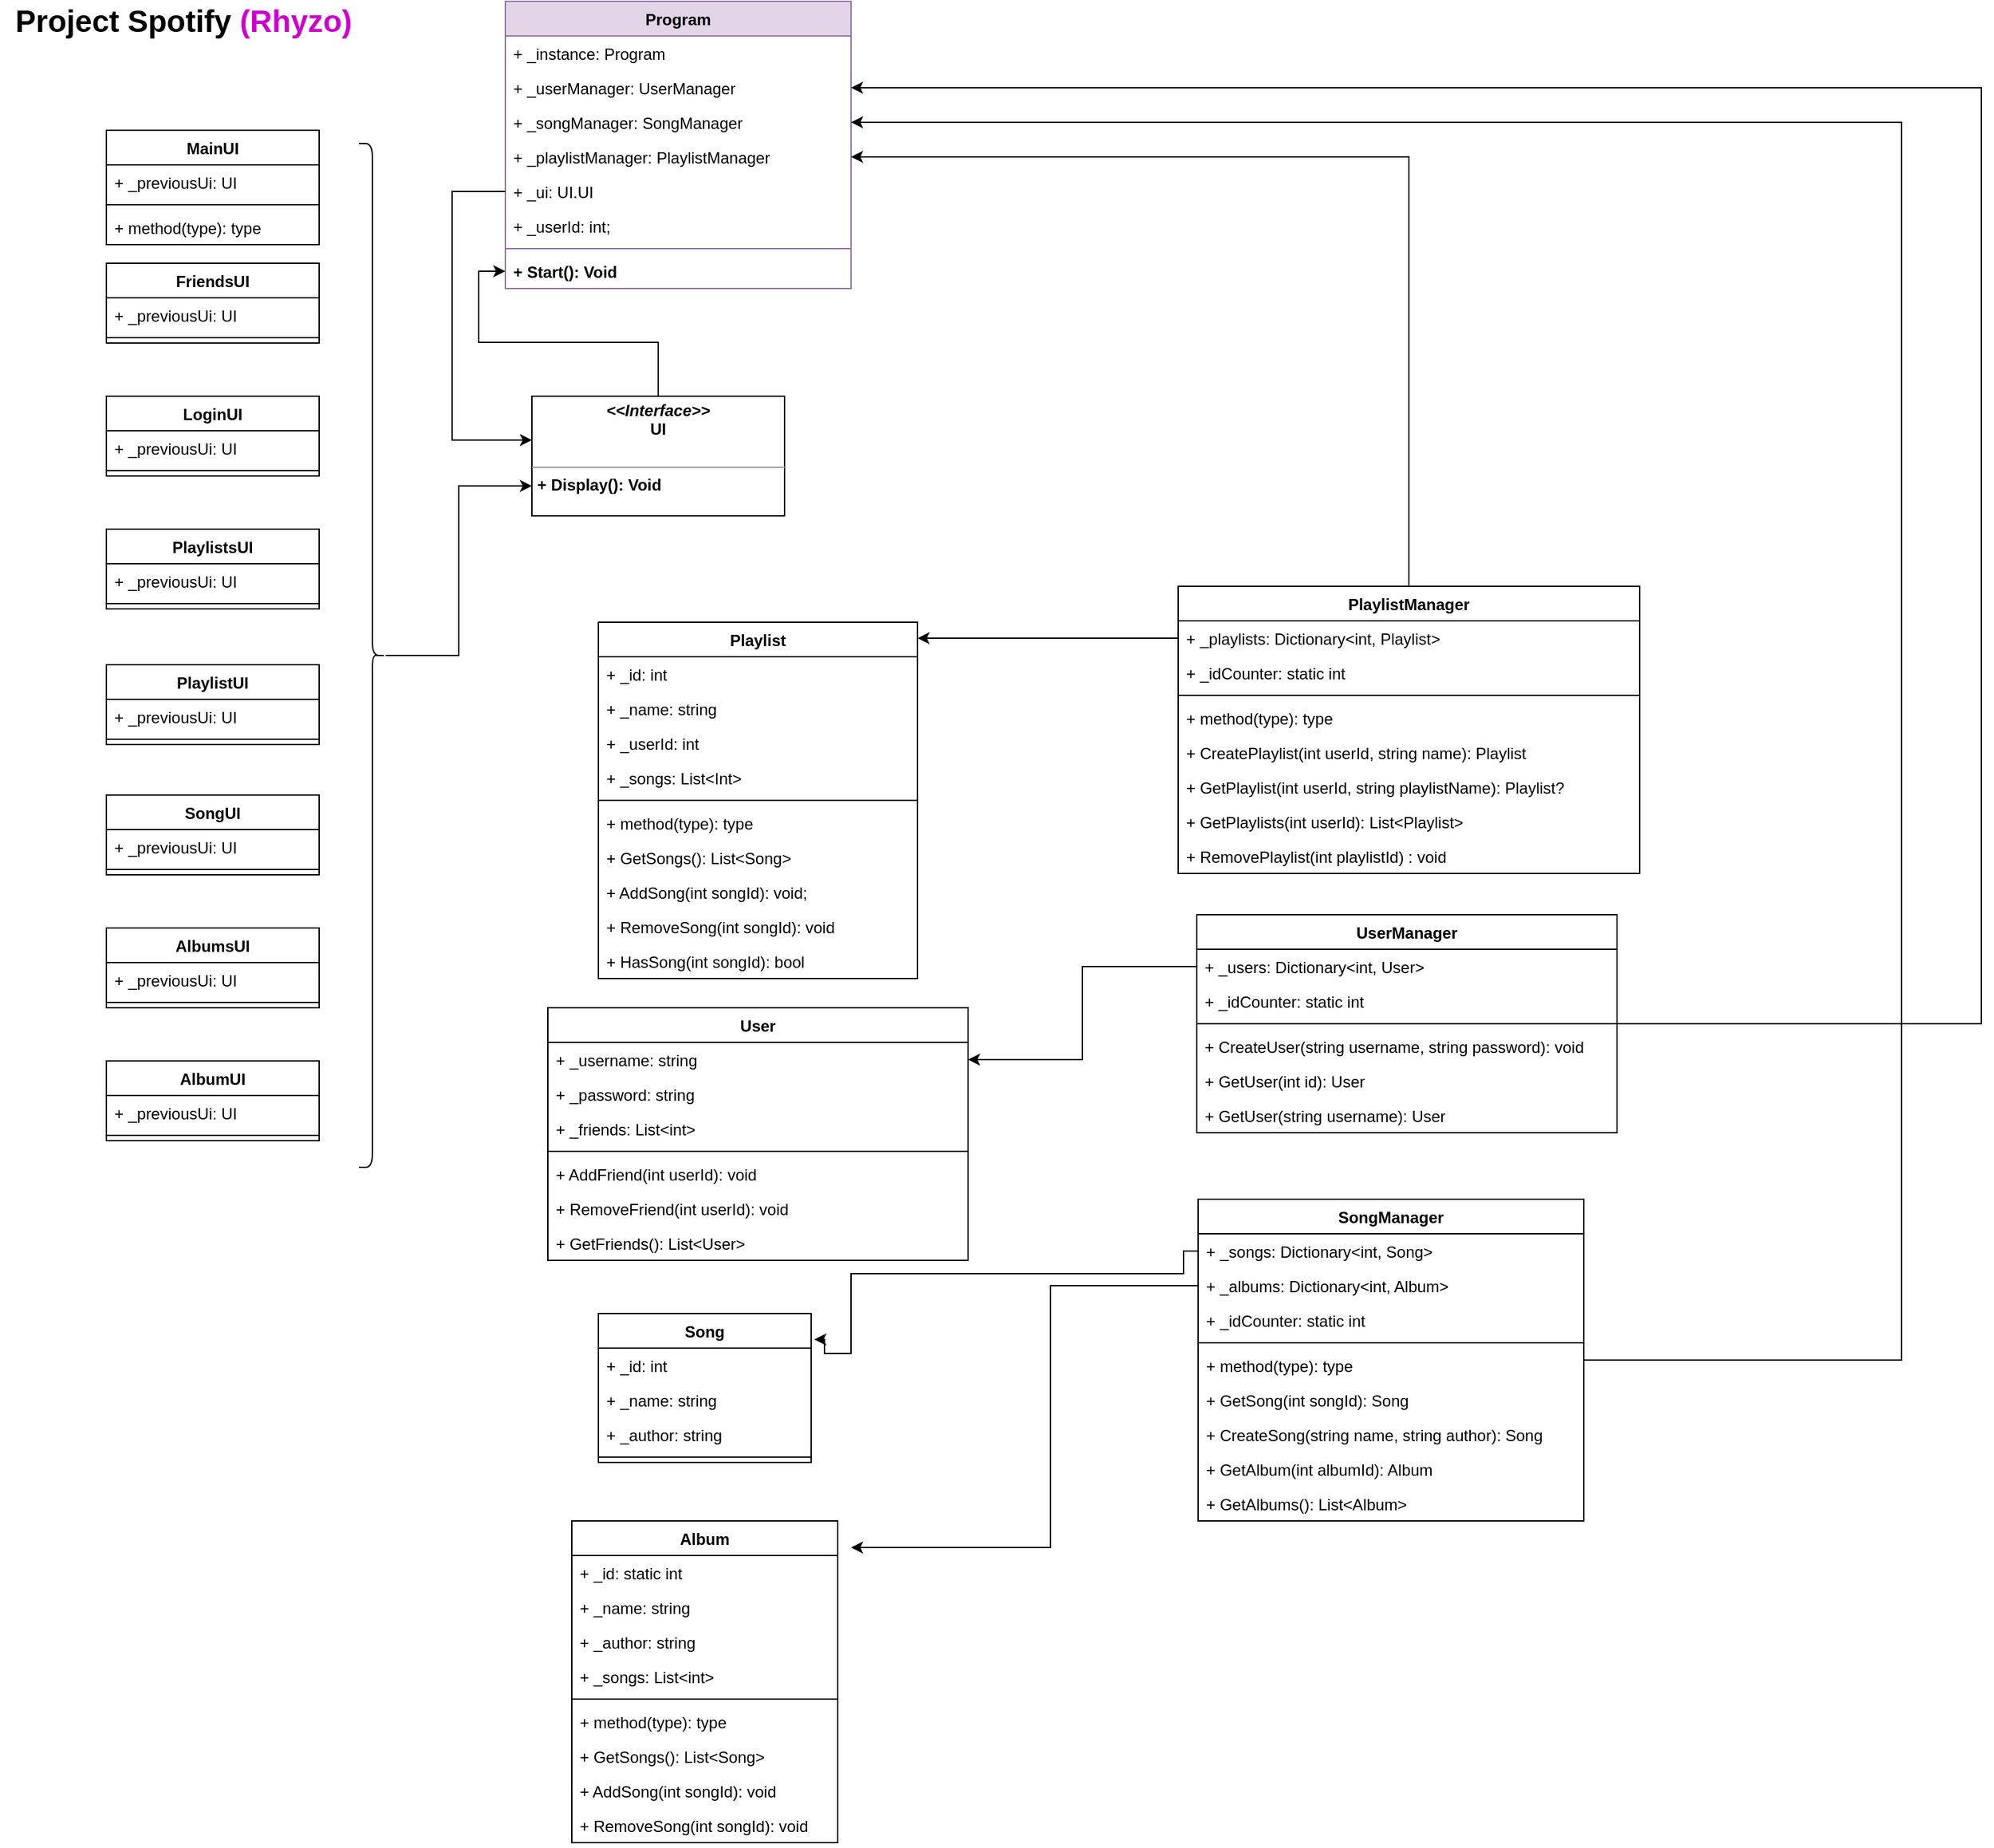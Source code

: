 <mxfile version="20.7.4" type="device"><diagram id="C5RBs43oDa-KdzZeNtuy" name="Page-1"><mxGraphModel dx="2876" dy="1194" grid="1" gridSize="10" guides="1" tooltips="1" connect="1" arrows="1" fold="1" page="1" pageScale="1" pageWidth="827" pageHeight="1169" math="0" shadow="0"><root><mxCell id="WIyWlLk6GJQsqaUBKTNV-0"/><mxCell id="WIyWlLk6GJQsqaUBKTNV-1" parent="WIyWlLk6GJQsqaUBKTNV-0"/><mxCell id="LzGMutSQ2VKWTXAso-Hn-4" value="&lt;b&gt;&lt;font style=&quot;font-size: 23px;&quot;&gt;&amp;nbsp;Project Spotify &lt;font color=&quot;#cc00cc&quot;&gt;(Rhyzo)&lt;/font&gt;&lt;/font&gt;&lt;/b&gt;" style="text;html=1;strokeColor=none;fillColor=none;align=center;verticalAlign=middle;whiteSpace=wrap;rounded=0;labelBackgroundColor=none;" parent="WIyWlLk6GJQsqaUBKTNV-1" vertex="1"><mxGeometry x="-790" y="43" width="270" height="30" as="geometry"/></mxCell><mxCell id="PO6BDkCqUuhwMi_kupe9-6" value="Program&#10;&#10;" style="swimlane;fontStyle=1;align=center;verticalAlign=top;childLayout=stackLayout;horizontal=1;startSize=26;horizontalStack=0;resizeParent=1;resizeParentMax=0;resizeLast=0;collapsible=1;marginBottom=0;fillColor=#e1d5e7;strokeColor=#9673a6;fontColor=#000000;" vertex="1" parent="WIyWlLk6GJQsqaUBKTNV-1"><mxGeometry x="-410" y="43" width="260" height="216" as="geometry"/></mxCell><mxCell id="PO6BDkCqUuhwMi_kupe9-7" value="+ _instance: Program&#10;" style="text;strokeColor=none;fillColor=none;align=left;verticalAlign=top;spacingLeft=4;spacingRight=4;overflow=hidden;rotatable=0;points=[[0,0.5],[1,0.5]];portConstraint=eastwest;fontStyle=0" vertex="1" parent="PO6BDkCqUuhwMi_kupe9-6"><mxGeometry y="26" width="260" height="26" as="geometry"/></mxCell><mxCell id="PO6BDkCqUuhwMi_kupe9-11" value="+ _userManager: UserManager&#10;" style="text;strokeColor=none;fillColor=none;align=left;verticalAlign=top;spacingLeft=4;spacingRight=4;overflow=hidden;rotatable=0;points=[[0,0.5],[1,0.5]];portConstraint=eastwest;fontStyle=0" vertex="1" parent="PO6BDkCqUuhwMi_kupe9-6"><mxGeometry y="52" width="260" height="26" as="geometry"/></mxCell><mxCell id="PO6BDkCqUuhwMi_kupe9-13" value="+ _songManager: SongManager" style="text;strokeColor=none;fillColor=none;align=left;verticalAlign=top;spacingLeft=4;spacingRight=4;overflow=hidden;rotatable=0;points=[[0,0.5],[1,0.5]];portConstraint=eastwest;fontStyle=0" vertex="1" parent="PO6BDkCqUuhwMi_kupe9-6"><mxGeometry y="78" width="260" height="26" as="geometry"/></mxCell><mxCell id="PO6BDkCqUuhwMi_kupe9-12" value="+ _playlistManager: PlaylistManager" style="text;strokeColor=none;fillColor=none;align=left;verticalAlign=top;spacingLeft=4;spacingRight=4;overflow=hidden;rotatable=0;points=[[0,0.5],[1,0.5]];portConstraint=eastwest;fontStyle=0" vertex="1" parent="PO6BDkCqUuhwMi_kupe9-6"><mxGeometry y="104" width="260" height="26" as="geometry"/></mxCell><mxCell id="PO6BDkCqUuhwMi_kupe9-14" value="+ _ui: UI.UI" style="text;strokeColor=none;fillColor=none;align=left;verticalAlign=top;spacingLeft=4;spacingRight=4;overflow=hidden;rotatable=0;points=[[0,0.5],[1,0.5]];portConstraint=eastwest;fontStyle=0" vertex="1" parent="PO6BDkCqUuhwMi_kupe9-6"><mxGeometry y="130" width="260" height="26" as="geometry"/></mxCell><mxCell id="PO6BDkCqUuhwMi_kupe9-15" value="+ _userId: int;" style="text;strokeColor=none;fillColor=none;align=left;verticalAlign=top;spacingLeft=4;spacingRight=4;overflow=hidden;rotatable=0;points=[[0,0.5],[1,0.5]];portConstraint=eastwest;fontStyle=0" vertex="1" parent="PO6BDkCqUuhwMi_kupe9-6"><mxGeometry y="156" width="260" height="26" as="geometry"/></mxCell><mxCell id="PO6BDkCqUuhwMi_kupe9-8" value="" style="line;strokeWidth=1;fillColor=none;align=left;verticalAlign=middle;spacingTop=-1;spacingLeft=3;spacingRight=3;rotatable=0;labelPosition=right;points=[];portConstraint=eastwest;strokeColor=inherit;" vertex="1" parent="PO6BDkCqUuhwMi_kupe9-6"><mxGeometry y="182" width="260" height="8" as="geometry"/></mxCell><mxCell id="PO6BDkCqUuhwMi_kupe9-9" value="+ Start(): Void" style="text;strokeColor=none;fillColor=none;align=left;verticalAlign=top;spacingLeft=4;spacingRight=4;overflow=hidden;rotatable=0;points=[[0,0.5],[1,0.5]];portConstraint=eastwest;fontStyle=1" vertex="1" parent="PO6BDkCqUuhwMi_kupe9-6"><mxGeometry y="190" width="260" height="26" as="geometry"/></mxCell><mxCell id="PO6BDkCqUuhwMi_kupe9-20" value="Playlist" style="swimlane;fontStyle=1;align=center;verticalAlign=top;childLayout=stackLayout;horizontal=1;startSize=26;horizontalStack=0;resizeParent=1;resizeParentMax=0;resizeLast=0;collapsible=1;marginBottom=0;" vertex="1" parent="WIyWlLk6GJQsqaUBKTNV-1"><mxGeometry x="-340" y="510" width="240" height="268" as="geometry"/></mxCell><mxCell id="PO6BDkCqUuhwMi_kupe9-21" value="+ _id: int" style="text;strokeColor=none;fillColor=none;align=left;verticalAlign=top;spacingLeft=4;spacingRight=4;overflow=hidden;rotatable=0;points=[[0,0.5],[1,0.5]];portConstraint=eastwest;" vertex="1" parent="PO6BDkCqUuhwMi_kupe9-20"><mxGeometry y="26" width="240" height="26" as="geometry"/></mxCell><mxCell id="PO6BDkCqUuhwMi_kupe9-24" value="+ _name: string" style="text;strokeColor=none;fillColor=none;align=left;verticalAlign=top;spacingLeft=4;spacingRight=4;overflow=hidden;rotatable=0;points=[[0,0.5],[1,0.5]];portConstraint=eastwest;" vertex="1" parent="PO6BDkCqUuhwMi_kupe9-20"><mxGeometry y="52" width="240" height="26" as="geometry"/></mxCell><mxCell id="PO6BDkCqUuhwMi_kupe9-25" value="+ _userId: int" style="text;strokeColor=none;fillColor=none;align=left;verticalAlign=top;spacingLeft=4;spacingRight=4;overflow=hidden;rotatable=0;points=[[0,0.5],[1,0.5]];portConstraint=eastwest;" vertex="1" parent="PO6BDkCqUuhwMi_kupe9-20"><mxGeometry y="78" width="240" height="26" as="geometry"/></mxCell><mxCell id="PO6BDkCqUuhwMi_kupe9-26" value="+ _songs: List&lt;Int&gt;" style="text;strokeColor=none;fillColor=none;align=left;verticalAlign=top;spacingLeft=4;spacingRight=4;overflow=hidden;rotatable=0;points=[[0,0.5],[1,0.5]];portConstraint=eastwest;" vertex="1" parent="PO6BDkCqUuhwMi_kupe9-20"><mxGeometry y="104" width="240" height="26" as="geometry"/></mxCell><mxCell id="PO6BDkCqUuhwMi_kupe9-22" value="" style="line;strokeWidth=1;fillColor=none;align=left;verticalAlign=middle;spacingTop=-1;spacingLeft=3;spacingRight=3;rotatable=0;labelPosition=right;points=[];portConstraint=eastwest;strokeColor=inherit;" vertex="1" parent="PO6BDkCqUuhwMi_kupe9-20"><mxGeometry y="130" width="240" height="8" as="geometry"/></mxCell><mxCell id="PO6BDkCqUuhwMi_kupe9-23" value="+ method(type): type" style="text;strokeColor=none;fillColor=none;align=left;verticalAlign=top;spacingLeft=4;spacingRight=4;overflow=hidden;rotatable=0;points=[[0,0.5],[1,0.5]];portConstraint=eastwest;" vertex="1" parent="PO6BDkCqUuhwMi_kupe9-20"><mxGeometry y="138" width="240" height="26" as="geometry"/></mxCell><mxCell id="PO6BDkCqUuhwMi_kupe9-27" value="+ GetSongs(): List&lt;Song&gt;" style="text;strokeColor=none;fillColor=none;align=left;verticalAlign=top;spacingLeft=4;spacingRight=4;overflow=hidden;rotatable=0;points=[[0,0.5],[1,0.5]];portConstraint=eastwest;" vertex="1" parent="PO6BDkCqUuhwMi_kupe9-20"><mxGeometry y="164" width="240" height="26" as="geometry"/></mxCell><mxCell id="PO6BDkCqUuhwMi_kupe9-28" value="+ AddSong(int songId): void;" style="text;strokeColor=none;fillColor=none;align=left;verticalAlign=top;spacingLeft=4;spacingRight=4;overflow=hidden;rotatable=0;points=[[0,0.5],[1,0.5]];portConstraint=eastwest;" vertex="1" parent="PO6BDkCqUuhwMi_kupe9-20"><mxGeometry y="190" width="240" height="26" as="geometry"/></mxCell><mxCell id="PO6BDkCqUuhwMi_kupe9-29" value="+ RemoveSong(int songId): void" style="text;strokeColor=none;fillColor=none;align=left;verticalAlign=top;spacingLeft=4;spacingRight=4;overflow=hidden;rotatable=0;points=[[0,0.5],[1,0.5]];portConstraint=eastwest;" vertex="1" parent="PO6BDkCqUuhwMi_kupe9-20"><mxGeometry y="216" width="240" height="26" as="geometry"/></mxCell><mxCell id="PO6BDkCqUuhwMi_kupe9-30" value="+ HasSong(int songId): bool" style="text;strokeColor=none;fillColor=none;align=left;verticalAlign=top;spacingLeft=4;spacingRight=4;overflow=hidden;rotatable=0;points=[[0,0.5],[1,0.5]];portConstraint=eastwest;" vertex="1" parent="PO6BDkCqUuhwMi_kupe9-20"><mxGeometry y="242" width="240" height="26" as="geometry"/></mxCell><mxCell id="PO6BDkCqUuhwMi_kupe9-187" style="edgeStyle=orthogonalEdgeStyle;rounded=0;orthogonalLoop=1;jettySize=auto;html=1;entryX=1;entryY=0.5;entryDx=0;entryDy=0;fontColor=#000000;" edge="1" parent="WIyWlLk6GJQsqaUBKTNV-1" source="PO6BDkCqUuhwMi_kupe9-31" target="PO6BDkCqUuhwMi_kupe9-12"><mxGeometry relative="1" as="geometry"/></mxCell><mxCell id="PO6BDkCqUuhwMi_kupe9-31" value="PlaylistManager" style="swimlane;fontStyle=1;align=center;verticalAlign=top;childLayout=stackLayout;horizontal=1;startSize=26;horizontalStack=0;resizeParent=1;resizeParentMax=0;resizeLast=0;collapsible=1;marginBottom=0;" vertex="1" parent="WIyWlLk6GJQsqaUBKTNV-1"><mxGeometry x="96" y="483" width="347" height="216" as="geometry"/></mxCell><mxCell id="PO6BDkCqUuhwMi_kupe9-32" value="+ _playlists: Dictionary&lt;int, Playlist&gt;" style="text;strokeColor=none;fillColor=none;align=left;verticalAlign=top;spacingLeft=4;spacingRight=4;overflow=hidden;rotatable=0;points=[[0,0.5],[1,0.5]];portConstraint=eastwest;" vertex="1" parent="PO6BDkCqUuhwMi_kupe9-31"><mxGeometry y="26" width="347" height="26" as="geometry"/></mxCell><mxCell id="PO6BDkCqUuhwMi_kupe9-35" value="+ _idCounter: static int" style="text;strokeColor=none;fillColor=none;align=left;verticalAlign=top;spacingLeft=4;spacingRight=4;overflow=hidden;rotatable=0;points=[[0,0.5],[1,0.5]];portConstraint=eastwest;" vertex="1" parent="PO6BDkCqUuhwMi_kupe9-31"><mxGeometry y="52" width="347" height="26" as="geometry"/></mxCell><mxCell id="PO6BDkCqUuhwMi_kupe9-33" value="" style="line;strokeWidth=1;fillColor=none;align=left;verticalAlign=middle;spacingTop=-1;spacingLeft=3;spacingRight=3;rotatable=0;labelPosition=right;points=[];portConstraint=eastwest;strokeColor=inherit;" vertex="1" parent="PO6BDkCqUuhwMi_kupe9-31"><mxGeometry y="78" width="347" height="8" as="geometry"/></mxCell><mxCell id="PO6BDkCqUuhwMi_kupe9-34" value="+ method(type): type" style="text;strokeColor=none;fillColor=none;align=left;verticalAlign=top;spacingLeft=4;spacingRight=4;overflow=hidden;rotatable=0;points=[[0,0.5],[1,0.5]];portConstraint=eastwest;" vertex="1" parent="PO6BDkCqUuhwMi_kupe9-31"><mxGeometry y="86" width="347" height="26" as="geometry"/></mxCell><mxCell id="PO6BDkCqUuhwMi_kupe9-36" value="+ CreatePlaylist(int userId, string name): Playlist" style="text;strokeColor=none;fillColor=none;align=left;verticalAlign=top;spacingLeft=4;spacingRight=4;overflow=hidden;rotatable=0;points=[[0,0.5],[1,0.5]];portConstraint=eastwest;" vertex="1" parent="PO6BDkCqUuhwMi_kupe9-31"><mxGeometry y="112" width="347" height="26" as="geometry"/></mxCell><mxCell id="PO6BDkCqUuhwMi_kupe9-37" value="+ GetPlaylist(int userId, string playlistName): Playlist?" style="text;strokeColor=none;fillColor=none;align=left;verticalAlign=top;spacingLeft=4;spacingRight=4;overflow=hidden;rotatable=0;points=[[0,0.5],[1,0.5]];portConstraint=eastwest;" vertex="1" parent="PO6BDkCqUuhwMi_kupe9-31"><mxGeometry y="138" width="347" height="26" as="geometry"/></mxCell><mxCell id="PO6BDkCqUuhwMi_kupe9-38" value="+ GetPlaylists(int userId): List&lt;Playlist&gt;" style="text;strokeColor=none;fillColor=none;align=left;verticalAlign=top;spacingLeft=4;spacingRight=4;overflow=hidden;rotatable=0;points=[[0,0.5],[1,0.5]];portConstraint=eastwest;" vertex="1" parent="PO6BDkCqUuhwMi_kupe9-31"><mxGeometry y="164" width="347" height="26" as="geometry"/></mxCell><mxCell id="PO6BDkCqUuhwMi_kupe9-39" value="+ RemovePlaylist(int playlistId) : void" style="text;strokeColor=none;fillColor=none;align=left;verticalAlign=top;spacingLeft=4;spacingRight=4;overflow=hidden;rotatable=0;points=[[0,0.5],[1,0.5]];portConstraint=eastwest;" vertex="1" parent="PO6BDkCqUuhwMi_kupe9-31"><mxGeometry y="190" width="347" height="26" as="geometry"/></mxCell><mxCell id="PO6BDkCqUuhwMi_kupe9-40" value="Album" style="swimlane;fontStyle=1;align=center;verticalAlign=top;childLayout=stackLayout;horizontal=1;startSize=26;horizontalStack=0;resizeParent=1;resizeParentMax=0;resizeLast=0;collapsible=1;marginBottom=0;" vertex="1" parent="WIyWlLk6GJQsqaUBKTNV-1"><mxGeometry x="-360" y="1186" width="200" height="242" as="geometry"/></mxCell><mxCell id="PO6BDkCqUuhwMi_kupe9-41" value="+ _id: static int" style="text;strokeColor=none;fillColor=none;align=left;verticalAlign=top;spacingLeft=4;spacingRight=4;overflow=hidden;rotatable=0;points=[[0,0.5],[1,0.5]];portConstraint=eastwest;" vertex="1" parent="PO6BDkCqUuhwMi_kupe9-40"><mxGeometry y="26" width="200" height="26" as="geometry"/></mxCell><mxCell id="PO6BDkCqUuhwMi_kupe9-44" value="+ _name: string" style="text;strokeColor=none;fillColor=none;align=left;verticalAlign=top;spacingLeft=4;spacingRight=4;overflow=hidden;rotatable=0;points=[[0,0.5],[1,0.5]];portConstraint=eastwest;" vertex="1" parent="PO6BDkCqUuhwMi_kupe9-40"><mxGeometry y="52" width="200" height="26" as="geometry"/></mxCell><mxCell id="PO6BDkCqUuhwMi_kupe9-45" value="+ _author: string" style="text;strokeColor=none;fillColor=none;align=left;verticalAlign=top;spacingLeft=4;spacingRight=4;overflow=hidden;rotatable=0;points=[[0,0.5],[1,0.5]];portConstraint=eastwest;" vertex="1" parent="PO6BDkCqUuhwMi_kupe9-40"><mxGeometry y="78" width="200" height="26" as="geometry"/></mxCell><mxCell id="PO6BDkCqUuhwMi_kupe9-46" value="+ _songs: List&lt;int&gt;" style="text;strokeColor=none;fillColor=none;align=left;verticalAlign=top;spacingLeft=4;spacingRight=4;overflow=hidden;rotatable=0;points=[[0,0.5],[1,0.5]];portConstraint=eastwest;" vertex="1" parent="PO6BDkCqUuhwMi_kupe9-40"><mxGeometry y="104" width="200" height="26" as="geometry"/></mxCell><mxCell id="PO6BDkCqUuhwMi_kupe9-42" value="" style="line;strokeWidth=1;fillColor=none;align=left;verticalAlign=middle;spacingTop=-1;spacingLeft=3;spacingRight=3;rotatable=0;labelPosition=right;points=[];portConstraint=eastwest;strokeColor=inherit;" vertex="1" parent="PO6BDkCqUuhwMi_kupe9-40"><mxGeometry y="130" width="200" height="8" as="geometry"/></mxCell><mxCell id="PO6BDkCqUuhwMi_kupe9-43" value="+ method(type): type" style="text;strokeColor=none;fillColor=none;align=left;verticalAlign=top;spacingLeft=4;spacingRight=4;overflow=hidden;rotatable=0;points=[[0,0.5],[1,0.5]];portConstraint=eastwest;" vertex="1" parent="PO6BDkCqUuhwMi_kupe9-40"><mxGeometry y="138" width="200" height="26" as="geometry"/></mxCell><mxCell id="PO6BDkCqUuhwMi_kupe9-47" value="+ GetSongs(): List&lt;Song&gt;" style="text;strokeColor=none;fillColor=none;align=left;verticalAlign=top;spacingLeft=4;spacingRight=4;overflow=hidden;rotatable=0;points=[[0,0.5],[1,0.5]];portConstraint=eastwest;" vertex="1" parent="PO6BDkCqUuhwMi_kupe9-40"><mxGeometry y="164" width="200" height="26" as="geometry"/></mxCell><mxCell id="PO6BDkCqUuhwMi_kupe9-48" value="+ AddSong(int songId): void" style="text;strokeColor=none;fillColor=none;align=left;verticalAlign=top;spacingLeft=4;spacingRight=4;overflow=hidden;rotatable=0;points=[[0,0.5],[1,0.5]];portConstraint=eastwest;" vertex="1" parent="PO6BDkCqUuhwMi_kupe9-40"><mxGeometry y="190" width="200" height="26" as="geometry"/></mxCell><mxCell id="PO6BDkCqUuhwMi_kupe9-49" value="+ RemoveSong(int songId): void" style="text;strokeColor=none;fillColor=none;align=left;verticalAlign=top;spacingLeft=4;spacingRight=4;overflow=hidden;rotatable=0;points=[[0,0.5],[1,0.5]];portConstraint=eastwest;" vertex="1" parent="PO6BDkCqUuhwMi_kupe9-40"><mxGeometry y="216" width="200" height="26" as="geometry"/></mxCell><mxCell id="PO6BDkCqUuhwMi_kupe9-50" value="Song" style="swimlane;fontStyle=1;align=center;verticalAlign=top;childLayout=stackLayout;horizontal=1;startSize=26;horizontalStack=0;resizeParent=1;resizeParentMax=0;resizeLast=0;collapsible=1;marginBottom=0;" vertex="1" parent="WIyWlLk6GJQsqaUBKTNV-1"><mxGeometry x="-340" y="1030" width="160" height="112" as="geometry"/></mxCell><mxCell id="PO6BDkCqUuhwMi_kupe9-51" value="+ _id: int" style="text;strokeColor=none;fillColor=none;align=left;verticalAlign=top;spacingLeft=4;spacingRight=4;overflow=hidden;rotatable=0;points=[[0,0.5],[1,0.5]];portConstraint=eastwest;" vertex="1" parent="PO6BDkCqUuhwMi_kupe9-50"><mxGeometry y="26" width="160" height="26" as="geometry"/></mxCell><mxCell id="PO6BDkCqUuhwMi_kupe9-54" value="+ _name: string" style="text;strokeColor=none;fillColor=none;align=left;verticalAlign=top;spacingLeft=4;spacingRight=4;overflow=hidden;rotatable=0;points=[[0,0.5],[1,0.5]];portConstraint=eastwest;" vertex="1" parent="PO6BDkCqUuhwMi_kupe9-50"><mxGeometry y="52" width="160" height="26" as="geometry"/></mxCell><mxCell id="PO6BDkCqUuhwMi_kupe9-55" value="+ _author: string" style="text;strokeColor=none;fillColor=none;align=left;verticalAlign=top;spacingLeft=4;spacingRight=4;overflow=hidden;rotatable=0;points=[[0,0.5],[1,0.5]];portConstraint=eastwest;" vertex="1" parent="PO6BDkCqUuhwMi_kupe9-50"><mxGeometry y="78" width="160" height="26" as="geometry"/></mxCell><mxCell id="PO6BDkCqUuhwMi_kupe9-52" value="" style="line;strokeWidth=1;fillColor=none;align=left;verticalAlign=middle;spacingTop=-1;spacingLeft=3;spacingRight=3;rotatable=0;labelPosition=right;points=[];portConstraint=eastwest;strokeColor=inherit;" vertex="1" parent="PO6BDkCqUuhwMi_kupe9-50"><mxGeometry y="104" width="160" height="8" as="geometry"/></mxCell><mxCell id="PO6BDkCqUuhwMi_kupe9-188" style="edgeStyle=orthogonalEdgeStyle;rounded=0;orthogonalLoop=1;jettySize=auto;html=1;entryX=1;entryY=0.5;entryDx=0;entryDy=0;fontColor=#000000;" edge="1" parent="WIyWlLk6GJQsqaUBKTNV-1" source="PO6BDkCqUuhwMi_kupe9-57" target="PO6BDkCqUuhwMi_kupe9-13"><mxGeometry relative="1" as="geometry"><Array as="points"><mxPoint x="640" y="1065"/><mxPoint x="640" y="134"/></Array></mxGeometry></mxCell><mxCell id="PO6BDkCqUuhwMi_kupe9-57" value="SongManager" style="swimlane;fontStyle=1;align=center;verticalAlign=top;childLayout=stackLayout;horizontal=1;startSize=26;horizontalStack=0;resizeParent=1;resizeParentMax=0;resizeLast=0;collapsible=1;marginBottom=0;" vertex="1" parent="WIyWlLk6GJQsqaUBKTNV-1"><mxGeometry x="111" y="944" width="290" height="242" as="geometry"/></mxCell><mxCell id="PO6BDkCqUuhwMi_kupe9-58" value="+ _songs: Dictionary&lt;int, Song&gt;" style="text;strokeColor=none;fillColor=none;align=left;verticalAlign=top;spacingLeft=4;spacingRight=4;overflow=hidden;rotatable=0;points=[[0,0.5],[1,0.5]];portConstraint=eastwest;" vertex="1" parent="PO6BDkCqUuhwMi_kupe9-57"><mxGeometry y="26" width="290" height="26" as="geometry"/></mxCell><mxCell id="PO6BDkCqUuhwMi_kupe9-61" value="+ _albums: Dictionary&lt;int, Album&gt;" style="text;strokeColor=none;fillColor=none;align=left;verticalAlign=top;spacingLeft=4;spacingRight=4;overflow=hidden;rotatable=0;points=[[0,0.5],[1,0.5]];portConstraint=eastwest;" vertex="1" parent="PO6BDkCqUuhwMi_kupe9-57"><mxGeometry y="52" width="290" height="26" as="geometry"/></mxCell><mxCell id="PO6BDkCqUuhwMi_kupe9-62" value="+ _idCounter: static int" style="text;strokeColor=none;fillColor=none;align=left;verticalAlign=top;spacingLeft=4;spacingRight=4;overflow=hidden;rotatable=0;points=[[0,0.5],[1,0.5]];portConstraint=eastwest;" vertex="1" parent="PO6BDkCqUuhwMi_kupe9-57"><mxGeometry y="78" width="290" height="26" as="geometry"/></mxCell><mxCell id="PO6BDkCqUuhwMi_kupe9-59" value="" style="line;strokeWidth=1;fillColor=none;align=left;verticalAlign=middle;spacingTop=-1;spacingLeft=3;spacingRight=3;rotatable=0;labelPosition=right;points=[];portConstraint=eastwest;strokeColor=inherit;" vertex="1" parent="PO6BDkCqUuhwMi_kupe9-57"><mxGeometry y="104" width="290" height="8" as="geometry"/></mxCell><mxCell id="PO6BDkCqUuhwMi_kupe9-60" value="+ method(type): type" style="text;strokeColor=none;fillColor=none;align=left;verticalAlign=top;spacingLeft=4;spacingRight=4;overflow=hidden;rotatable=0;points=[[0,0.5],[1,0.5]];portConstraint=eastwest;" vertex="1" parent="PO6BDkCqUuhwMi_kupe9-57"><mxGeometry y="112" width="290" height="26" as="geometry"/></mxCell><mxCell id="PO6BDkCqUuhwMi_kupe9-63" value="+ GetSong(int songId): Song" style="text;strokeColor=none;fillColor=none;align=left;verticalAlign=top;spacingLeft=4;spacingRight=4;overflow=hidden;rotatable=0;points=[[0,0.5],[1,0.5]];portConstraint=eastwest;" vertex="1" parent="PO6BDkCqUuhwMi_kupe9-57"><mxGeometry y="138" width="290" height="26" as="geometry"/></mxCell><mxCell id="PO6BDkCqUuhwMi_kupe9-64" value="+ CreateSong(string name, string author): Song" style="text;strokeColor=none;fillColor=none;align=left;verticalAlign=top;spacingLeft=4;spacingRight=4;overflow=hidden;rotatable=0;points=[[0,0.5],[1,0.5]];portConstraint=eastwest;" vertex="1" parent="PO6BDkCqUuhwMi_kupe9-57"><mxGeometry y="164" width="290" height="26" as="geometry"/></mxCell><mxCell id="PO6BDkCqUuhwMi_kupe9-65" value="+ GetAlbum(int albumId): Album" style="text;strokeColor=none;fillColor=none;align=left;verticalAlign=top;spacingLeft=4;spacingRight=4;overflow=hidden;rotatable=0;points=[[0,0.5],[1,0.5]];portConstraint=eastwest;" vertex="1" parent="PO6BDkCqUuhwMi_kupe9-57"><mxGeometry y="190" width="290" height="26" as="geometry"/></mxCell><mxCell id="PO6BDkCqUuhwMi_kupe9-66" value="+ GetAlbums(): List&lt;Album&gt;" style="text;strokeColor=none;fillColor=none;align=left;verticalAlign=top;spacingLeft=4;spacingRight=4;overflow=hidden;rotatable=0;points=[[0,0.5],[1,0.5]];portConstraint=eastwest;" vertex="1" parent="PO6BDkCqUuhwMi_kupe9-57"><mxGeometry y="216" width="290" height="26" as="geometry"/></mxCell><mxCell id="PO6BDkCqUuhwMi_kupe9-122" style="edgeStyle=orthogonalEdgeStyle;rounded=0;orthogonalLoop=1;jettySize=auto;html=1;entryX=0;entryY=0.5;entryDx=0;entryDy=0;" edge="1" parent="WIyWlLk6GJQsqaUBKTNV-1" source="PO6BDkCqUuhwMi_kupe9-77" target="PO6BDkCqUuhwMi_kupe9-9"><mxGeometry relative="1" as="geometry"/></mxCell><mxCell id="PO6BDkCqUuhwMi_kupe9-77" value="&lt;p style=&quot;margin:0px;margin-top:4px;text-align:center;&quot;&gt;&lt;b&gt;&lt;i&gt;&amp;lt;&amp;lt;Interface&amp;gt;&amp;gt;&lt;/i&gt;&lt;br&gt;UI&lt;/b&gt;&lt;/p&gt;&lt;b&gt;&lt;br&gt;&lt;/b&gt;&lt;hr size=&quot;1&quot;&gt;&lt;p style=&quot;margin:0px;margin-left:4px;&quot;&gt;&lt;b&gt;+ Display(): Void&lt;br&gt;&lt;/b&gt;&lt;br&gt;&lt;/p&gt;" style="verticalAlign=top;align=left;overflow=fill;fontSize=12;fontFamily=Helvetica;html=1;" vertex="1" parent="WIyWlLk6GJQsqaUBKTNV-1"><mxGeometry x="-390" y="340" width="190" height="90" as="geometry"/></mxCell><mxCell id="PO6BDkCqUuhwMi_kupe9-98" value="User" style="swimlane;fontStyle=1;align=center;verticalAlign=top;childLayout=stackLayout;horizontal=1;startSize=26;horizontalStack=0;resizeParent=1;resizeParentMax=0;resizeLast=0;collapsible=1;marginBottom=0;" vertex="1" parent="WIyWlLk6GJQsqaUBKTNV-1"><mxGeometry x="-378" y="800" width="316" height="190" as="geometry"/></mxCell><mxCell id="PO6BDkCqUuhwMi_kupe9-99" value="+ _username: string" style="text;strokeColor=none;fillColor=none;align=left;verticalAlign=top;spacingLeft=4;spacingRight=4;overflow=hidden;rotatable=0;points=[[0,0.5],[1,0.5]];portConstraint=eastwest;" vertex="1" parent="PO6BDkCqUuhwMi_kupe9-98"><mxGeometry y="26" width="316" height="26" as="geometry"/></mxCell><mxCell id="PO6BDkCqUuhwMi_kupe9-102" value="+ _password: string" style="text;strokeColor=none;fillColor=none;align=left;verticalAlign=top;spacingLeft=4;spacingRight=4;overflow=hidden;rotatable=0;points=[[0,0.5],[1,0.5]];portConstraint=eastwest;" vertex="1" parent="PO6BDkCqUuhwMi_kupe9-98"><mxGeometry y="52" width="316" height="26" as="geometry"/></mxCell><mxCell id="PO6BDkCqUuhwMi_kupe9-103" value="+ _friends: List&lt;int&gt;" style="text;strokeColor=none;fillColor=none;align=left;verticalAlign=top;spacingLeft=4;spacingRight=4;overflow=hidden;rotatable=0;points=[[0,0.5],[1,0.5]];portConstraint=eastwest;" vertex="1" parent="PO6BDkCqUuhwMi_kupe9-98"><mxGeometry y="78" width="316" height="26" as="geometry"/></mxCell><mxCell id="PO6BDkCqUuhwMi_kupe9-100" value="" style="line;strokeWidth=1;fillColor=none;align=left;verticalAlign=middle;spacingTop=-1;spacingLeft=3;spacingRight=3;rotatable=0;labelPosition=right;points=[];portConstraint=eastwest;strokeColor=inherit;" vertex="1" parent="PO6BDkCqUuhwMi_kupe9-98"><mxGeometry y="104" width="316" height="8" as="geometry"/></mxCell><mxCell id="PO6BDkCqUuhwMi_kupe9-104" value="+ AddFriend(int userId): void" style="text;strokeColor=none;fillColor=none;align=left;verticalAlign=top;spacingLeft=4;spacingRight=4;overflow=hidden;rotatable=0;points=[[0,0.5],[1,0.5]];portConstraint=eastwest;" vertex="1" parent="PO6BDkCqUuhwMi_kupe9-98"><mxGeometry y="112" width="316" height="26" as="geometry"/></mxCell><mxCell id="PO6BDkCqUuhwMi_kupe9-101" value="+ RemoveFriend(int userId): void" style="text;strokeColor=none;fillColor=none;align=left;verticalAlign=top;spacingLeft=4;spacingRight=4;overflow=hidden;rotatable=0;points=[[0,0.5],[1,0.5]];portConstraint=eastwest;" vertex="1" parent="PO6BDkCqUuhwMi_kupe9-98"><mxGeometry y="138" width="316" height="26" as="geometry"/></mxCell><mxCell id="PO6BDkCqUuhwMi_kupe9-105" value="+ GetFriends(): List&lt;User&gt;" style="text;strokeColor=none;fillColor=none;align=left;verticalAlign=top;spacingLeft=4;spacingRight=4;overflow=hidden;rotatable=0;points=[[0,0.5],[1,0.5]];portConstraint=eastwest;" vertex="1" parent="PO6BDkCqUuhwMi_kupe9-98"><mxGeometry y="164" width="316" height="26" as="geometry"/></mxCell><mxCell id="PO6BDkCqUuhwMi_kupe9-186" style="edgeStyle=orthogonalEdgeStyle;rounded=0;orthogonalLoop=1;jettySize=auto;html=1;entryX=1;entryY=0.5;entryDx=0;entryDy=0;fontColor=#000000;" edge="1" parent="WIyWlLk6GJQsqaUBKTNV-1" source="PO6BDkCqUuhwMi_kupe9-106" target="PO6BDkCqUuhwMi_kupe9-11"><mxGeometry relative="1" as="geometry"><Array as="points"><mxPoint x="700" y="812"/><mxPoint x="700" y="108"/></Array></mxGeometry></mxCell><mxCell id="PO6BDkCqUuhwMi_kupe9-106" value="UserManager" style="swimlane;fontStyle=1;align=center;verticalAlign=top;childLayout=stackLayout;horizontal=1;startSize=26;horizontalStack=0;resizeParent=1;resizeParentMax=0;resizeLast=0;collapsible=1;marginBottom=0;" vertex="1" parent="WIyWlLk6GJQsqaUBKTNV-1"><mxGeometry x="110" y="730" width="316" height="164" as="geometry"/></mxCell><mxCell id="PO6BDkCqUuhwMi_kupe9-107" value="+ _users: Dictionary&lt;int, User&gt;" style="text;strokeColor=none;fillColor=none;align=left;verticalAlign=top;spacingLeft=4;spacingRight=4;overflow=hidden;rotatable=0;points=[[0,0.5],[1,0.5]];portConstraint=eastwest;" vertex="1" parent="PO6BDkCqUuhwMi_kupe9-106"><mxGeometry y="26" width="316" height="26" as="geometry"/></mxCell><mxCell id="PO6BDkCqUuhwMi_kupe9-114" value="+ _idCounter: static int" style="text;strokeColor=none;fillColor=none;align=left;verticalAlign=top;spacingLeft=4;spacingRight=4;overflow=hidden;rotatable=0;points=[[0,0.5],[1,0.5]];portConstraint=eastwest;" vertex="1" parent="PO6BDkCqUuhwMi_kupe9-106"><mxGeometry y="52" width="316" height="26" as="geometry"/></mxCell><mxCell id="PO6BDkCqUuhwMi_kupe9-110" value="" style="line;strokeWidth=1;fillColor=none;align=left;verticalAlign=middle;spacingTop=-1;spacingLeft=3;spacingRight=3;rotatable=0;labelPosition=right;points=[];portConstraint=eastwest;strokeColor=inherit;" vertex="1" parent="PO6BDkCqUuhwMi_kupe9-106"><mxGeometry y="78" width="316" height="8" as="geometry"/></mxCell><mxCell id="PO6BDkCqUuhwMi_kupe9-113" value="+ CreateUser(string username, string password): void" style="text;strokeColor=none;fillColor=none;align=left;verticalAlign=top;spacingLeft=4;spacingRight=4;overflow=hidden;rotatable=0;points=[[0,0.5],[1,0.5]];portConstraint=eastwest;" vertex="1" parent="PO6BDkCqUuhwMi_kupe9-106"><mxGeometry y="86" width="316" height="26" as="geometry"/></mxCell><mxCell id="PO6BDkCqUuhwMi_kupe9-115" value="+ GetUser(int id): User" style="text;strokeColor=none;fillColor=none;align=left;verticalAlign=top;spacingLeft=4;spacingRight=4;overflow=hidden;rotatable=0;points=[[0,0.5],[1,0.5]];portConstraint=eastwest;" vertex="1" parent="PO6BDkCqUuhwMi_kupe9-106"><mxGeometry y="112" width="316" height="26" as="geometry"/></mxCell><mxCell id="PO6BDkCqUuhwMi_kupe9-116" value="+ GetUser(string username): User" style="text;strokeColor=none;fillColor=none;align=left;verticalAlign=top;spacingLeft=4;spacingRight=4;overflow=hidden;rotatable=0;points=[[0,0.5],[1,0.5]];portConstraint=eastwest;" vertex="1" parent="PO6BDkCqUuhwMi_kupe9-106"><mxGeometry y="138" width="316" height="26" as="geometry"/></mxCell><mxCell id="PO6BDkCqUuhwMi_kupe9-123" value="AlbumsUI" style="swimlane;fontStyle=1;align=center;verticalAlign=top;childLayout=stackLayout;horizontal=1;startSize=26;horizontalStack=0;resizeParent=1;resizeParentMax=0;resizeLast=0;collapsible=1;marginBottom=0;fillColor=none;" vertex="1" parent="WIyWlLk6GJQsqaUBKTNV-1"><mxGeometry x="-710" y="740" width="160" height="60" as="geometry"/></mxCell><mxCell id="PO6BDkCqUuhwMi_kupe9-124" value="+ _previousUi: UI" style="text;strokeColor=none;fillColor=none;align=left;verticalAlign=top;spacingLeft=4;spacingRight=4;overflow=hidden;rotatable=0;points=[[0,0.5],[1,0.5]];portConstraint=eastwest;" vertex="1" parent="PO6BDkCqUuhwMi_kupe9-123"><mxGeometry y="26" width="160" height="26" as="geometry"/></mxCell><mxCell id="PO6BDkCqUuhwMi_kupe9-125" value="" style="line;strokeWidth=1;fillColor=none;align=left;verticalAlign=middle;spacingTop=-1;spacingLeft=3;spacingRight=3;rotatable=0;labelPosition=right;points=[];portConstraint=eastwest;strokeColor=inherit;" vertex="1" parent="PO6BDkCqUuhwMi_kupe9-123"><mxGeometry y="52" width="160" height="8" as="geometry"/></mxCell><mxCell id="PO6BDkCqUuhwMi_kupe9-127" value="FriendsUI" style="swimlane;fontStyle=1;align=center;verticalAlign=top;childLayout=stackLayout;horizontal=1;startSize=26;horizontalStack=0;resizeParent=1;resizeParentMax=0;resizeLast=0;collapsible=1;marginBottom=0;fillColor=none;" vertex="1" parent="WIyWlLk6GJQsqaUBKTNV-1"><mxGeometry x="-710" y="240" width="160" height="60" as="geometry"/></mxCell><mxCell id="PO6BDkCqUuhwMi_kupe9-128" value="+ _previousUi: UI" style="text;strokeColor=none;fillColor=none;align=left;verticalAlign=top;spacingLeft=4;spacingRight=4;overflow=hidden;rotatable=0;points=[[0,0.5],[1,0.5]];portConstraint=eastwest;" vertex="1" parent="PO6BDkCqUuhwMi_kupe9-127"><mxGeometry y="26" width="160" height="26" as="geometry"/></mxCell><mxCell id="PO6BDkCqUuhwMi_kupe9-129" value="" style="line;strokeWidth=1;fillColor=none;align=left;verticalAlign=middle;spacingTop=-1;spacingLeft=3;spacingRight=3;rotatable=0;labelPosition=right;points=[];portConstraint=eastwest;strokeColor=inherit;" vertex="1" parent="PO6BDkCqUuhwMi_kupe9-127"><mxGeometry y="52" width="160" height="8" as="geometry"/></mxCell><mxCell id="PO6BDkCqUuhwMi_kupe9-131" value="AlbumUI" style="swimlane;fontStyle=1;align=center;verticalAlign=top;childLayout=stackLayout;horizontal=1;startSize=26;horizontalStack=0;resizeParent=1;resizeParentMax=0;resizeLast=0;collapsible=1;marginBottom=0;fillColor=none;" vertex="1" parent="WIyWlLk6GJQsqaUBKTNV-1"><mxGeometry x="-710" y="840" width="160" height="60" as="geometry"/></mxCell><mxCell id="PO6BDkCqUuhwMi_kupe9-132" value="+ _previousUi: UI" style="text;strokeColor=none;fillColor=none;align=left;verticalAlign=top;spacingLeft=4;spacingRight=4;overflow=hidden;rotatable=0;points=[[0,0.5],[1,0.5]];portConstraint=eastwest;" vertex="1" parent="PO6BDkCqUuhwMi_kupe9-131"><mxGeometry y="26" width="160" height="26" as="geometry"/></mxCell><mxCell id="PO6BDkCqUuhwMi_kupe9-133" value="" style="line;strokeWidth=1;fillColor=none;align=left;verticalAlign=middle;spacingTop=-1;spacingLeft=3;spacingRight=3;rotatable=0;labelPosition=right;points=[];portConstraint=eastwest;strokeColor=inherit;" vertex="1" parent="PO6BDkCqUuhwMi_kupe9-131"><mxGeometry y="52" width="160" height="8" as="geometry"/></mxCell><mxCell id="PO6BDkCqUuhwMi_kupe9-135" value="LoginUI" style="swimlane;fontStyle=1;align=center;verticalAlign=top;childLayout=stackLayout;horizontal=1;startSize=26;horizontalStack=0;resizeParent=1;resizeParentMax=0;resizeLast=0;collapsible=1;marginBottom=0;fillColor=none;swimlaneFillColor=none;" vertex="1" parent="WIyWlLk6GJQsqaUBKTNV-1"><mxGeometry x="-710" y="340" width="160" height="60" as="geometry"/></mxCell><mxCell id="PO6BDkCqUuhwMi_kupe9-136" value="+ _previousUi: UI" style="text;strokeColor=none;fillColor=none;align=left;verticalAlign=top;spacingLeft=4;spacingRight=4;overflow=hidden;rotatable=0;points=[[0,0.5],[1,0.5]];portConstraint=eastwest;" vertex="1" parent="PO6BDkCqUuhwMi_kupe9-135"><mxGeometry y="26" width="160" height="26" as="geometry"/></mxCell><mxCell id="PO6BDkCqUuhwMi_kupe9-137" value="" style="line;strokeWidth=1;fillColor=none;align=left;verticalAlign=middle;spacingTop=-1;spacingLeft=3;spacingRight=3;rotatable=0;labelPosition=right;points=[];portConstraint=eastwest;strokeColor=inherit;" vertex="1" parent="PO6BDkCqUuhwMi_kupe9-135"><mxGeometry y="52" width="160" height="8" as="geometry"/></mxCell><mxCell id="PO6BDkCqUuhwMi_kupe9-139" value="MainUI" style="swimlane;fontStyle=1;align=center;verticalAlign=top;childLayout=stackLayout;horizontal=1;startSize=26;horizontalStack=0;resizeParent=1;resizeParentMax=0;resizeLast=0;collapsible=1;marginBottom=0;" vertex="1" parent="WIyWlLk6GJQsqaUBKTNV-1"><mxGeometry x="-710" y="140" width="160" height="86" as="geometry"/></mxCell><mxCell id="PO6BDkCqUuhwMi_kupe9-140" value="+ _previousUi: UI" style="text;strokeColor=none;fillColor=none;align=left;verticalAlign=top;spacingLeft=4;spacingRight=4;overflow=hidden;rotatable=0;points=[[0,0.5],[1,0.5]];portConstraint=eastwest;" vertex="1" parent="PO6BDkCqUuhwMi_kupe9-139"><mxGeometry y="26" width="160" height="26" as="geometry"/></mxCell><mxCell id="PO6BDkCqUuhwMi_kupe9-141" value="" style="line;strokeWidth=1;fillColor=none;align=left;verticalAlign=middle;spacingTop=-1;spacingLeft=3;spacingRight=3;rotatable=0;labelPosition=right;points=[];portConstraint=eastwest;strokeColor=inherit;" vertex="1" parent="PO6BDkCqUuhwMi_kupe9-139"><mxGeometry y="52" width="160" height="8" as="geometry"/></mxCell><mxCell id="PO6BDkCqUuhwMi_kupe9-142" value="+ method(type): type" style="text;strokeColor=none;fillColor=none;align=left;verticalAlign=top;spacingLeft=4;spacingRight=4;overflow=hidden;rotatable=0;points=[[0,0.5],[1,0.5]];portConstraint=eastwest;" vertex="1" parent="PO6BDkCqUuhwMi_kupe9-139"><mxGeometry y="60" width="160" height="26" as="geometry"/></mxCell><mxCell id="PO6BDkCqUuhwMi_kupe9-143" value="PlaylistsUI" style="swimlane;fontStyle=1;align=center;verticalAlign=top;childLayout=stackLayout;horizontal=1;startSize=26;horizontalStack=0;resizeParent=1;resizeParentMax=0;resizeLast=0;collapsible=1;marginBottom=0;fillColor=none;" vertex="1" parent="WIyWlLk6GJQsqaUBKTNV-1"><mxGeometry x="-710" y="440" width="160" height="60" as="geometry"/></mxCell><mxCell id="PO6BDkCqUuhwMi_kupe9-144" value="+ _previousUi: UI" style="text;strokeColor=none;fillColor=none;align=left;verticalAlign=top;spacingLeft=4;spacingRight=4;overflow=hidden;rotatable=0;points=[[0,0.5],[1,0.5]];portConstraint=eastwest;" vertex="1" parent="PO6BDkCqUuhwMi_kupe9-143"><mxGeometry y="26" width="160" height="26" as="geometry"/></mxCell><mxCell id="PO6BDkCqUuhwMi_kupe9-145" value="" style="line;strokeWidth=1;fillColor=none;align=left;verticalAlign=middle;spacingTop=-1;spacingLeft=3;spacingRight=3;rotatable=0;labelPosition=right;points=[];portConstraint=eastwest;strokeColor=inherit;" vertex="1" parent="PO6BDkCqUuhwMi_kupe9-143"><mxGeometry y="52" width="160" height="8" as="geometry"/></mxCell><mxCell id="PO6BDkCqUuhwMi_kupe9-147" value="PlaylistUI" style="swimlane;fontStyle=1;align=center;verticalAlign=top;childLayout=stackLayout;horizontal=1;startSize=26;horizontalStack=0;resizeParent=1;resizeParentMax=0;resizeLast=0;collapsible=1;marginBottom=0;fillColor=none;" vertex="1" parent="WIyWlLk6GJQsqaUBKTNV-1"><mxGeometry x="-710" y="542" width="160" height="60" as="geometry"/></mxCell><mxCell id="PO6BDkCqUuhwMi_kupe9-148" value="+ _previousUi: UI" style="text;strokeColor=none;fillColor=none;align=left;verticalAlign=top;spacingLeft=4;spacingRight=4;overflow=hidden;rotatable=0;points=[[0,0.5],[1,0.5]];portConstraint=eastwest;" vertex="1" parent="PO6BDkCqUuhwMi_kupe9-147"><mxGeometry y="26" width="160" height="26" as="geometry"/></mxCell><mxCell id="PO6BDkCqUuhwMi_kupe9-149" value="" style="line;strokeWidth=1;fillColor=none;align=left;verticalAlign=middle;spacingTop=-1;spacingLeft=3;spacingRight=3;rotatable=0;labelPosition=right;points=[];portConstraint=eastwest;strokeColor=inherit;" vertex="1" parent="PO6BDkCqUuhwMi_kupe9-147"><mxGeometry y="52" width="160" height="8" as="geometry"/></mxCell><mxCell id="PO6BDkCqUuhwMi_kupe9-151" value="SongUI" style="swimlane;fontStyle=1;align=center;verticalAlign=top;childLayout=stackLayout;horizontal=1;startSize=26;horizontalStack=0;resizeParent=1;resizeParentMax=0;resizeLast=0;collapsible=1;marginBottom=0;fillColor=none;" vertex="1" parent="WIyWlLk6GJQsqaUBKTNV-1"><mxGeometry x="-710" y="640" width="160" height="60" as="geometry"/></mxCell><mxCell id="PO6BDkCqUuhwMi_kupe9-152" value="+ _previousUi: UI" style="text;strokeColor=none;fillColor=none;align=left;verticalAlign=top;spacingLeft=4;spacingRight=4;overflow=hidden;rotatable=0;points=[[0,0.5],[1,0.5]];portConstraint=eastwest;" vertex="1" parent="PO6BDkCqUuhwMi_kupe9-151"><mxGeometry y="26" width="160" height="26" as="geometry"/></mxCell><mxCell id="PO6BDkCqUuhwMi_kupe9-153" value="" style="line;strokeWidth=1;fillColor=none;align=left;verticalAlign=middle;spacingTop=-1;spacingLeft=3;spacingRight=3;rotatable=0;labelPosition=right;points=[];portConstraint=eastwest;strokeColor=inherit;" vertex="1" parent="PO6BDkCqUuhwMi_kupe9-151"><mxGeometry y="52" width="160" height="8" as="geometry"/></mxCell><mxCell id="PO6BDkCqUuhwMi_kupe9-172" style="edgeStyle=orthogonalEdgeStyle;rounded=0;orthogonalLoop=1;jettySize=auto;html=1;entryX=0;entryY=0.75;entryDx=0;entryDy=0;" edge="1" parent="WIyWlLk6GJQsqaUBKTNV-1" source="PO6BDkCqUuhwMi_kupe9-171" target="PO6BDkCqUuhwMi_kupe9-77"><mxGeometry relative="1" as="geometry"/></mxCell><mxCell id="PO6BDkCqUuhwMi_kupe9-171" value="" style="shape=curlyBracket;whiteSpace=wrap;html=1;rounded=1;flipH=1;labelPosition=right;verticalLabelPosition=middle;align=left;verticalAlign=middle;" vertex="1" parent="WIyWlLk6GJQsqaUBKTNV-1"><mxGeometry x="-520" y="150" width="20" height="770" as="geometry"/></mxCell><mxCell id="PO6BDkCqUuhwMi_kupe9-173" style="edgeStyle=orthogonalEdgeStyle;rounded=0;orthogonalLoop=1;jettySize=auto;html=1;entryX=0;entryY=0.367;entryDx=0;entryDy=0;entryPerimeter=0;" edge="1" parent="WIyWlLk6GJQsqaUBKTNV-1" source="PO6BDkCqUuhwMi_kupe9-14" target="PO6BDkCqUuhwMi_kupe9-77"><mxGeometry relative="1" as="geometry"><Array as="points"><mxPoint x="-450" y="186"/><mxPoint x="-450" y="373"/></Array></mxGeometry></mxCell><mxCell id="PO6BDkCqUuhwMi_kupe9-178" style="edgeStyle=orthogonalEdgeStyle;rounded=0;orthogonalLoop=1;jettySize=auto;html=1;entryX=1;entryY=0.5;entryDx=0;entryDy=0;" edge="1" parent="WIyWlLk6GJQsqaUBKTNV-1" source="PO6BDkCqUuhwMi_kupe9-107" target="PO6BDkCqUuhwMi_kupe9-99"><mxGeometry relative="1" as="geometry"/></mxCell><mxCell id="PO6BDkCqUuhwMi_kupe9-179" style="edgeStyle=orthogonalEdgeStyle;rounded=0;orthogonalLoop=1;jettySize=auto;html=1;entryX=1;entryY=0.045;entryDx=0;entryDy=0;entryPerimeter=0;" edge="1" parent="WIyWlLk6GJQsqaUBKTNV-1" source="PO6BDkCqUuhwMi_kupe9-32" target="PO6BDkCqUuhwMi_kupe9-20"><mxGeometry relative="1" as="geometry"/></mxCell><mxCell id="PO6BDkCqUuhwMi_kupe9-180" style="edgeStyle=orthogonalEdgeStyle;rounded=0;orthogonalLoop=1;jettySize=auto;html=1;entryX=1.015;entryY=0.174;entryDx=0;entryDy=0;entryPerimeter=0;" edge="1" parent="WIyWlLk6GJQsqaUBKTNV-1" source="PO6BDkCqUuhwMi_kupe9-58" target="PO6BDkCqUuhwMi_kupe9-50"><mxGeometry relative="1" as="geometry"><Array as="points"><mxPoint x="100" y="983"/><mxPoint x="100" y="1000"/><mxPoint x="-150" y="1000"/><mxPoint x="-150" y="1060"/><mxPoint x="-170" y="1060"/><mxPoint x="-170" y="1050"/></Array></mxGeometry></mxCell><mxCell id="PO6BDkCqUuhwMi_kupe9-181" style="edgeStyle=orthogonalEdgeStyle;rounded=0;orthogonalLoop=1;jettySize=auto;html=1;entryX=1.05;entryY=-0.231;entryDx=0;entryDy=0;entryPerimeter=0;" edge="1" parent="WIyWlLk6GJQsqaUBKTNV-1" source="PO6BDkCqUuhwMi_kupe9-61" target="PO6BDkCqUuhwMi_kupe9-41"><mxGeometry relative="1" as="geometry"><Array as="points"><mxPoint y="1009"/><mxPoint y="1206"/></Array></mxGeometry></mxCell></root></mxGraphModel></diagram></mxfile>